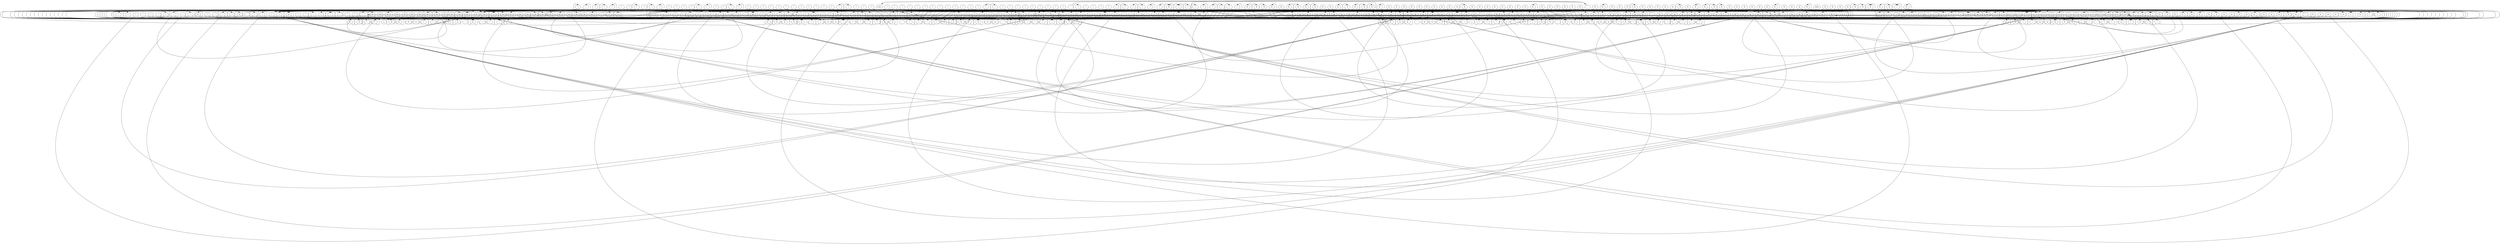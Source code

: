 digraph egraph {
  compound=true
  clusterrank=local
  subgraph cluster_0 {
    style=dotted
    0.0[label = "true"]
    0.1[label = "|"]
    0.2[label = "|"]
    0.3[label = "|"]
    0.4[label = "|"]
    0.5[label = "|"]
    0.6[label = "|"]
    0.7[label = "|"]
    0.8[label = "&"]
    0.9[label = "~"]
    0.10[label = "|"]
    0.11[label = "|"]
    0.12[label = "|"]
    0.13[label = "|"]
    0.14[label = "|"]
    0.15[label = "|"]
    0.16[label = "|"]
    0.17[label = "|"]
    0.18[label = "|"]
    0.19[label = "|"]
    0.20[label = "|"]
    0.21[label = "|"]
    0.22[label = "|"]
    0.23[label = "|"]
    0.24[label = "|"]
    0.25[label = "|"]
    0.26[label = "|"]
    0.27[label = "|"]
    0.28[label = "|"]
    0.29[label = "|"]
    0.30[label = "|"]
    0.31[label = "|"]
    0.32[label = "|"]
    0.33[label = "|"]
    0.34[label = "|"]
    0.35[label = "|"]
    0.36[label = "|"]
    0.37[label = "|"]
    0.38[label = "|"]
    0.39[label = "|"]
    0.40[label = "|"]
    0.41[label = "|"]
    0.42[label = "|"]
    0.43[label = "|"]
    0.44[label = "|"]
    0.45[label = "|"]
    0.46[label = "|"]
    0.47[label = "|"]
    0.48[label = "|"]
    0.49[label = "|"]
    0.50[label = "|"]
    0.51[label = "|"]
    0.52[label = "|"]
    0.53[label = "|"]
    0.54[label = "|"]
    0.55[label = "|"]
    0.56[label = "|"]
    0.57[label = "|"]
    0.58[label = "|"]
    0.59[label = "|"]
    0.60[label = "|"]
    0.61[label = "|"]
    0.62[label = "|"]
    0.63[label = "|"]
    0.64[label = "|"]
    0.65[label = "|"]
    0.66[label = "|"]
    0.67[label = "|"]
    0.68[label = "|"]
    0.69[label = "|"]
    0.70[label = "|"]
    0.71[label = "|"]
    0.72[label = "|"]
    0.73[label = "|"]
    0.74[label = "|"]
    0.75[label = "|"]
    0.76[label = "|"]
    0.77[label = "|"]
    0.78[label = "|"]
    0.79[label = "|"]
    0.80[label = "|"]
    0.81[label = "|"]
    0.82[label = "|"]
    0.83[label = "|"]
  }
  subgraph cluster_1 {
    style=dotted
    1.0[label = "~"]
    1.1[label = "|"]
    1.2[label = "&"]
    1.3[label = "&"]
    1.4[label = "&"]
    1.5[label = "&"]
    1.6[label = "&"]
    1.7[label = "&"]
    1.8[label = "&"]
    1.9[label = "&"]
    1.10[label = "&"]
    1.11[label = "false"]
    1.12[label = "&"]
    1.13[label = "&"]
    1.14[label = "&"]
    1.15[label = "&"]
    1.16[label = "&"]
    1.17[label = "&"]
    1.18[label = "&"]
    1.19[label = "&"]
    1.20[label = "&"]
    1.21[label = "&"]
    1.22[label = "&"]
    1.23[label = "&"]
    1.24[label = "&"]
    1.25[label = "&"]
    1.26[label = "&"]
    1.27[label = "&"]
    1.28[label = "&"]
    1.29[label = "&"]
    1.30[label = "&"]
    1.31[label = "&"]
    1.32[label = "&"]
    1.33[label = "&"]
    1.34[label = "&"]
    1.35[label = "&"]
    1.36[label = "&"]
    1.37[label = "&"]
    1.38[label = "&"]
    1.39[label = "&"]
    1.40[label = "&"]
    1.41[label = "&"]
    1.42[label = "&"]
    1.43[label = "&"]
    1.44[label = "&"]
    1.45[label = "&"]
    1.46[label = "&"]
    1.47[label = "&"]
    1.48[label = "&"]
    1.49[label = "&"]
    1.50[label = "&"]
    1.51[label = "&"]
    1.52[label = "&"]
    1.53[label = "&"]
    1.54[label = "&"]
    1.55[label = "&"]
    1.56[label = "&"]
    1.57[label = "&"]
    1.58[label = "&"]
    1.59[label = "&"]
    1.60[label = "&"]
    1.61[label = "&"]
    1.62[label = "&"]
    1.63[label = "&"]
    1.64[label = "&"]
    1.65[label = "&"]
    1.66[label = "&"]
    1.67[label = "&"]
    1.68[label = "&"]
    1.69[label = "&"]
    1.70[label = "&"]
    1.71[label = "&"]
    1.72[label = "&"]
    1.73[label = "&"]
    1.74[label = "&"]
    1.75[label = "&"]
    1.76[label = "&"]
    1.77[label = "&"]
    1.78[label = "&"]
    1.79[label = "&"]
    1.80[label = "&"]
    1.81[label = "&"]
    1.82[label = "&"]
    1.83[label = "&"]
  }
  subgraph cluster_2 {
    style=dotted
    2.0[label = "y"]
    2.1[label = "|"]
    2.2[label = "|"]
    2.3[label = "|"]
    2.4[label = "&"]
    2.5[label = "&"]
    2.6[label = "&"]
    2.7[label = "&"]
    2.8[label = "&"]
    2.9[label = "|"]
    2.10[label = "|"]
    2.11[label = "&"]
    2.12[label = "&"]
    2.13[label = "&"]
    2.14[label = "&"]
    2.15[label = "~"]
    2.16[label = "|"]
    2.17[label = "|"]
    2.18[label = "|"]
    2.19[label = "|"]
  }
  subgraph cluster_3 {
    style=dotted
    3.0[label = "x"]
    3.1[label = "|"]
    3.2[label = "|"]
    3.3[label = "|"]
    3.4[label = "&"]
    3.5[label = "&"]
    3.6[label = "&"]
    3.7[label = "&"]
    3.8[label = "&"]
    3.9[label = "|"]
    3.10[label = "|"]
    3.11[label = "&"]
    3.12[label = "&"]
    3.13[label = "&"]
    3.14[label = "&"]
    3.15[label = "~"]
    3.16[label = "|"]
    3.17[label = "|"]
    3.18[label = "|"]
    3.19[label = "|"]
  }
  subgraph cluster_18 {
    style=dotted
    18.0[label = "|"]
    18.1[label = "|"]
    18.2[label = "|"]
    18.3[label = "|"]
    18.4[label = "|"]
    18.5[label = "|"]
    18.6[label = "|"]
    18.7[label = "|"]
    18.8[label = "|"]
    18.9[label = "&"]
    18.10[label = "&"]
    18.11[label = "&"]
    18.12[label = "|"]
    18.13[label = "|"]
    18.14[label = "~"]
    18.15[label = "|"]
    18.16[label = "|"]
    18.17[label = "|"]
    18.18[label = "|"]
    18.19[label = "|"]
    18.20[label = "|"]
    18.21[label = "|"]
    18.22[label = "|"]
    18.23[label = "|"]
    18.24[label = "|"]
    18.25[label = "|"]
    18.26[label = "|"]
    18.27[label = "|"]
    18.28[label = "|"]
    18.29[label = "|"]
    18.30[label = "|"]
  }
  subgraph cluster_37 {
    style=dotted
    37.0[label = "&"]
    37.1[label = "&"]
    37.2[label = "&"]
    37.3[label = "&"]
    37.4[label = "&"]
    37.5[label = "&"]
    37.6[label = "&"]
    37.7[label = "~"]
    37.8[label = "|"]
    37.9[label = "|"]
    37.10[label = "|"]
    37.11[label = "&"]
    37.12[label = "&"]
    37.13[label = "&"]
    37.14[label = "&"]
    37.15[label = "&"]
    37.16[label = "&"]
    37.17[label = "&"]
    37.18[label = "&"]
    37.19[label = "&"]
    37.20[label = "&"]
    37.21[label = "&"]
    37.22[label = "&"]
    37.23[label = "&"]
    37.24[label = "&"]
    37.25[label = "&"]
    37.26[label = "&"]
    37.27[label = "&"]
    37.28[label = "&"]
    37.29[label = "&"]
    37.30[label = "&"]
  }
  subgraph cluster_58 {
    style=dotted
    58.0[label = "~"]
    58.1[label = "|"]
    58.2[label = "|"]
    58.3[label = "|"]
    58.4[label = "|"]
    58.5[label = "|"]
    58.6[label = "|"]
    58.7[label = "|"]
    58.8[label = "|"]
    58.9[label = "|"]
    58.10[label = "|"]
    58.11[label = "|"]
    58.12[label = "&"]
    58.13[label = "&"]
    58.14[label = "&"]
    58.15[label = "|"]
    58.16[label = "|"]
    58.17[label = "|"]
    58.18[label = "|"]
    58.19[label = "|"]
    58.20[label = "|"]
    58.21[label = "|"]
    58.22[label = "|"]
    58.23[label = "|"]
    58.24[label = "|"]
    58.25[label = "|"]
    58.26[label = "|"]
    58.27[label = "|"]
    58.28[label = "|"]
    58.29[label = "|"]
    58.30[label = "|"]
  }
  subgraph cluster_61 {
    style=dotted
    61.0[label = "~"]
    61.1[label = "|"]
    61.2[label = "|"]
    61.3[label = "|"]
    61.4[label = "|"]
    61.5[label = "|"]
    61.6[label = "&"]
    61.7[label = "&"]
    61.8[label = "&"]
    61.9[label = "&"]
    61.10[label = "&"]
    61.11[label = "&"]
    61.12[label = "&"]
    61.13[label = "&"]
    61.14[label = "&"]
    61.15[label = "|"]
    61.16[label = "|"]
    61.17[label = "|"]
    61.18[label = "|"]
  }
  subgraph cluster_62 {
    style=dotted
    62.0[label = "~"]
    62.1[label = "|"]
    62.2[label = "|"]
    62.3[label = "|"]
    62.4[label = "|"]
    62.5[label = "|"]
    62.6[label = "&"]
    62.7[label = "&"]
    62.8[label = "&"]
    62.9[label = "&"]
    62.10[label = "&"]
    62.11[label = "&"]
    62.12[label = "&"]
    62.13[label = "&"]
    62.14[label = "&"]
    62.15[label = "|"]
    62.16[label = "|"]
    62.17[label = "|"]
    62.18[label = "|"]
  }
  subgraph cluster_63 {
    style=dotted
    63.0[label = "~"]
    63.1[label = "|"]
    63.2[label = "|"]
    63.3[label = "|"]
    63.4[label = "&"]
    63.5[label = "&"]
    63.6[label = "&"]
    63.7[label = "&"]
    63.8[label = "&"]
    63.9[label = "&"]
    63.10[label = "&"]
    63.11[label = "&"]
    63.12[label = "&"]
    63.13[label = "&"]
    63.14[label = "&"]
    63.15[label = "&"]
    63.16[label = "&"]
    63.17[label = "&"]
    63.18[label = "&"]
    63.19[label = "&"]
    63.20[label = "&"]
    63.21[label = "&"]
    63.22[label = "&"]
    63.23[label = "&"]
    63.24[label = "&"]
    63.25[label = "&"]
    63.26[label = "&"]
    63.27[label = "&"]
    63.28[label = "&"]
    63.29[label = "&"]
    63.30[label = "&"]
  }
  subgraph cluster_110 {
    style=dotted
    110.0[label = "|"]
    110.1[label = "|"]
    110.2[label = "|"]
    110.3[label = "|"]
    110.4[label = "|"]
    110.5[label = "|"]
    110.6[label = "|"]
    110.7[label = "|"]
    110.8[label = "|"]
    110.9[label = "|"]
    110.10[label = "|"]
    110.11[label = "|"]
    110.12[label = "|"]
    110.13[label = "|"]
    110.14[label = "|"]
    110.15[label = "|"]
    110.16[label = "|"]
    110.17[label = "&"]
    110.18[label = "&"]
    110.19[label = "&"]
    110.20[label = "~"]
    110.21[label = "|"]
    110.22[label = "|"]
    110.23[label = "|"]
    110.24[label = "|"]
    110.25[label = "|"]
    110.26[label = "|"]
    110.27[label = "|"]
    110.28[label = "|"]
    110.29[label = "|"]
    110.30[label = "|"]
  }
  subgraph cluster_136 {
    style=dotted
    136.0[label = "|"]
    136.1[label = "|"]
    136.2[label = "|"]
    136.3[label = "|"]
    136.4[label = "|"]
    136.5[label = "|"]
    136.6[label = "|"]
    136.7[label = "|"]
    136.8[label = "|"]
    136.9[label = "|"]
    136.10[label = "|"]
    136.11[label = "|"]
    136.12[label = "|"]
    136.13[label = "|"]
    136.14[label = "|"]
    136.15[label = "|"]
    136.16[label = "|"]
    136.17[label = "&"]
    136.18[label = "&"]
    136.19[label = "&"]
    136.20[label = "~"]
    136.21[label = "|"]
    136.22[label = "|"]
    136.23[label = "|"]
    136.24[label = "|"]
    136.25[label = "|"]
    136.26[label = "|"]
    136.27[label = "|"]
    136.28[label = "|"]
    136.29[label = "|"]
    136.30[label = "|"]
  }
  subgraph cluster_159 {
    style=dotted
    159.0[label = "|"]
    159.1[label = "|"]
    159.2[label = "|"]
    159.3[label = "|"]
    159.4[label = "|"]
    159.5[label = "|"]
    159.6[label = "|"]
    159.7[label = "|"]
    159.8[label = "&"]
    159.9[label = "&"]
    159.10[label = "&"]
    159.11[label = "&"]
    159.12[label = "&"]
    159.13[label = "&"]
    159.14[label = "&"]
    159.15[label = "&"]
    159.16[label = "&"]
    159.17[label = "~"]
    159.18[label = "|"]
  }
  subgraph cluster_172 {
    style=dotted
    172.0[label = "&"]
    172.1[label = "&"]
    172.2[label = "&"]
    172.3[label = "&"]
    172.4[label = "&"]
    172.5[label = "&"]
    172.6[label = "&"]
    172.7[label = "&"]
    172.8[label = "&"]
    172.9[label = "&"]
    172.10[label = "&"]
    172.11[label = "&"]
    172.12[label = "&"]
    172.13[label = "&"]
    172.14[label = "~"]
    172.15[label = "|"]
    172.16[label = "|"]
    172.17[label = "|"]
    172.18[label = "&"]
    172.19[label = "&"]
    172.20[label = "&"]
    172.21[label = "&"]
    172.22[label = "&"]
    172.23[label = "&"]
    172.24[label = "&"]
    172.25[label = "&"]
    172.26[label = "&"]
    172.27[label = "&"]
    172.28[label = "&"]
    172.29[label = "&"]
    172.30[label = "&"]
  }
  subgraph cluster_270 {
    style=dotted
    270.0[label = "&"]
    270.1[label = "&"]
    270.2[label = "&"]
    270.3[label = "&"]
    270.4[label = "&"]
    270.5[label = "&"]
    270.6[label = "&"]
    270.7[label = "&"]
    270.8[label = "&"]
    270.9[label = "&"]
    270.10[label = "&"]
    270.11[label = "&"]
    270.12[label = "~"]
    270.13[label = "|"]
    270.14[label = "|"]
    270.15[label = "|"]
    270.16[label = "&"]
    270.17[label = "&"]
    270.18[label = "&"]
    270.19[label = "&"]
    270.20[label = "&"]
    270.21[label = "&"]
    270.22[label = "&"]
    270.23[label = "&"]
    270.24[label = "&"]
    270.25[label = "&"]
    270.26[label = "&"]
    270.27[label = "&"]
    270.28[label = "&"]
    270.29[label = "&"]
    270.30[label = "&"]
  }
  subgraph cluster_286 {
    style=dotted
    286.0[label = "&"]
    286.1[label = "&"]
    286.2[label = "&"]
    286.3[label = "&"]
    286.4[label = "~"]
    286.5[label = "|"]
    286.6[label = "|"]
    286.7[label = "|"]
    286.8[label = "|"]
    286.9[label = "|"]
    286.10[label = "|"]
    286.11[label = "|"]
    286.12[label = "|"]
    286.13[label = "|"]
    286.14[label = "&"]
    286.15[label = "&"]
    286.16[label = "&"]
    286.17[label = "&"]
    286.18[label = "&"]
  }
  0.1:sw -> 2.0 [lhead = cluster_2, ]
  0.1:se -> 0.1:n [lhead = cluster_0, ]
  0.2:sw -> 3.0 [lhead = cluster_3, ]
  0.2:se -> 0.2:n [lhead = cluster_0, ]
  0.3:sw -> 1.0 [lhead = cluster_1, ]
  0.3:se -> 0.3:n [lhead = cluster_0, ]
  0.4:sw -> 0.4:n [lhead = cluster_0, ]
  0.4:se -> 2.0 [lhead = cluster_2, ]
  0.5:sw -> 0.5:n [lhead = cluster_0, ]
  0.5:se -> 3.0 [lhead = cluster_3, ]
  0.6:sw -> 0.6:n [lhead = cluster_0, ]
  0.6:se -> 1.0 [lhead = cluster_1, ]
  0.7:sw -> 0.7:n [lhead = cluster_0, ]
  0.7:se -> 0.7:n [lhead = cluster_0, ]
  0.8:sw -> 0.8:n [lhead = cluster_0, ]
  0.8:se -> 0.8:n [lhead = cluster_0, ]
  0.9 -> 1.0 [lhead = cluster_1, ]
  0.10:sw -> 2.0 [lhead = cluster_2, ]
  0.10:se -> 58.0 [lhead = cluster_58, ]
  0.11:sw -> 3.0 [lhead = cluster_3, ]
  0.11:se -> 58.0 [lhead = cluster_58, ]
  0.12:sw -> 37.0 [lhead = cluster_37, ]
  0.12:se -> 58.0 [lhead = cluster_58, ]
  0.13:sw -> 37.0 [lhead = cluster_37, ]
  0.13:se -> 0.13:n [lhead = cluster_0, ]
  0.14:sw -> 58.0 [lhead = cluster_58, ]
  0.14:se -> 2.0 [lhead = cluster_2, ]
  0.15:sw -> 58.0 [lhead = cluster_58, ]
  0.15:se -> 3.0 [lhead = cluster_3, ]
  0.16:sw -> 58.0 [lhead = cluster_58, ]
  0.16:se -> 37.0 [lhead = cluster_37, ]
  0.17:sw -> 0.17:n [lhead = cluster_0, ]
  0.17:se -> 37.0 [lhead = cluster_37, ]
  0.18:sw -> 58.0 [lhead = cluster_58, ]
  0.18:se -> 0.18:n [lhead = cluster_0, ]
  0.19:sw -> 0.19:n [lhead = cluster_0, ]
  0.19:se -> 58.0 [lhead = cluster_58, ]
  0.20:sw -> 2.0 [lhead = cluster_2, ]
  0.20:se -> 61.0 [lhead = cluster_61, ]
  0.21:sw -> 61.0 [lhead = cluster_61, ]
  0.21:se -> 2.0 [lhead = cluster_2, ]
  0.22:sw -> 0.22:n [lhead = cluster_0, ]
  0.22:se -> 61.0 [lhead = cluster_61, ]
  0.23:sw -> 61.0 [lhead = cluster_61, ]
  0.23:se -> 0.23:n [lhead = cluster_0, ]
  0.24:sw -> 18.0 [lhead = cluster_18, ]
  0.24:se -> 58.0 [lhead = cluster_58, ]
  0.25:sw -> 18.0 [lhead = cluster_18, ]
  0.25:se -> 0.25:n [lhead = cluster_0, ]
  0.26:sw -> 18.0 [lhead = cluster_18, ]
  0.26:se -> 62.0 [lhead = cluster_62, ]
  0.27:sw -> 3.0 [lhead = cluster_3, ]
  0.27:se -> 62.0 [lhead = cluster_62, ]
  0.28:sw -> 58.0 [lhead = cluster_58, ]
  0.28:se -> 18.0 [lhead = cluster_18, ]
  0.29:sw -> 0.29:n [lhead = cluster_0, ]
  0.29:se -> 18.0 [lhead = cluster_18, ]
  0.30:sw -> 62.0 [lhead = cluster_62, ]
  0.30:se -> 18.0 [lhead = cluster_18, ]
  0.31:sw -> 62.0 [lhead = cluster_62, ]
  0.31:se -> 3.0 [lhead = cluster_3, ]
  0.32:sw -> 0.32:n [lhead = cluster_0, ]
  0.32:se -> 62.0 [lhead = cluster_62, ]
  0.33:sw -> 62.0 [lhead = cluster_62, ]
  0.33:se -> 0.33:n [lhead = cluster_0, ]
  0.34:sw -> 18.0 [lhead = cluster_18, ]
  0.34:se -> 61.0 [lhead = cluster_61, ]
  0.35:sw -> 18.0 [lhead = cluster_18, ]
  0.35:se -> 63.0 [lhead = cluster_63, ]
  0.36:sw -> 61.0 [lhead = cluster_61, ]
  0.36:se -> 18.0 [lhead = cluster_18, ]
  0.37:sw -> 63.0 [lhead = cluster_63, ]
  0.37:se -> 18.0 [lhead = cluster_18, ]
  0.38:sw -> 0.38:n [lhead = cluster_0, ]
  0.38:se -> 63.0 [lhead = cluster_63, ]
  0.39:sw -> 63.0 [lhead = cluster_63, ]
  0.39:se -> 0.39:n [lhead = cluster_0, ]
  0.40:sw -> 172.0 [lhead = cluster_172, ]
  0.40:se -> 0.40:n [lhead = cluster_0, ]
  0.41:sw -> 270.0 [lhead = cluster_270, ]
  0.41:se -> 0.41:n [lhead = cluster_0, ]
  0.42:sw -> 0.42:n [lhead = cluster_0, ]
  0.42:se -> 172.0 [lhead = cluster_172, ]
  0.43:sw -> 0.43:n [lhead = cluster_0, ]
  0.43:se -> 270.0 [lhead = cluster_270, ]
  0.44:sw -> 172.0 [lhead = cluster_172, ]
  0.44:se -> 110.0 [lhead = cluster_110, ]
  0.45:sw -> 2.0 [lhead = cluster_2, ]
  0.45:se -> 110.0 [lhead = cluster_110, ]
  0.46:sw -> 110.0 [lhead = cluster_110, ]
  0.46:se -> 172.0 [lhead = cluster_172, ]
  0.47:sw -> 110.0 [lhead = cluster_110, ]
  0.47:se -> 2.0 [lhead = cluster_2, ]
  0.48:sw -> 58.0 [lhead = cluster_58, ]
  0.48:se -> 110.0 [lhead = cluster_110, ]
  0.49:sw -> 0.49:n [lhead = cluster_0, ]
  0.49:se -> 110.0 [lhead = cluster_110, ]
  0.50:sw -> 110.0 [lhead = cluster_110, ]
  0.50:se -> 58.0 [lhead = cluster_58, ]
  0.51:sw -> 110.0 [lhead = cluster_110, ]
  0.51:se -> 0.51:n [lhead = cluster_0, ]
  0.52:sw -> 286.0 [lhead = cluster_286, ]
  0.52:se -> 0.52:n [lhead = cluster_0, ]
  0.53:sw -> 286.0 [lhead = cluster_286, ]
  0.53:se -> 136.0 [lhead = cluster_136, ]
  0.54:sw -> 18.0 [lhead = cluster_18, ]
  0.54:se -> 136.0 [lhead = cluster_136, ]
  0.55:sw -> 270.0 [lhead = cluster_270, ]
  0.55:se -> 136.0 [lhead = cluster_136, ]
  0.56:sw -> 3.0 [lhead = cluster_3, ]
  0.56:se -> 136.0 [lhead = cluster_136, ]
  0.57:sw -> 0.57:n [lhead = cluster_0, ]
  0.57:se -> 286.0 [lhead = cluster_286, ]
  0.58:sw -> 136.0 [lhead = cluster_136, ]
  0.58:se -> 286.0 [lhead = cluster_286, ]
  0.59:sw -> 136.0 [lhead = cluster_136, ]
  0.59:se -> 18.0 [lhead = cluster_18, ]
  0.60:sw -> 136.0 [lhead = cluster_136, ]
  0.60:se -> 270.0 [lhead = cluster_270, ]
  0.61:sw -> 136.0 [lhead = cluster_136, ]
  0.61:se -> 3.0 [lhead = cluster_3, ]
  0.62:sw -> 58.0 [lhead = cluster_58, ]
  0.62:se -> 136.0 [lhead = cluster_136, ]
  0.63:sw -> 0.63:n [lhead = cluster_0, ]
  0.63:se -> 136.0 [lhead = cluster_136, ]
  0.64:sw -> 136.0 [lhead = cluster_136, ]
  0.64:se -> 58.0 [lhead = cluster_58, ]
  0.65:sw -> 136.0 [lhead = cluster_136, ]
  0.65:se -> 0.65:n [lhead = cluster_0, ]
  0.66:sw -> 286.0 [lhead = cluster_286, ]
  0.66:se -> 110.0 [lhead = cluster_110, ]
  0.67:sw -> 18.0 [lhead = cluster_18, ]
  0.67:se -> 110.0 [lhead = cluster_110, ]
  0.68:sw -> 286.0 [lhead = cluster_286, ]
  0.68:se -> 159.0 [lhead = cluster_159, ]
  0.69:sw -> 18.0 [lhead = cluster_18, ]
  0.69:se -> 159.0 [lhead = cluster_159, ]
  0.70:sw -> 110.0 [lhead = cluster_110, ]
  0.70:se -> 286.0 [lhead = cluster_286, ]
  0.71:sw -> 110.0 [lhead = cluster_110, ]
  0.71:se -> 18.0 [lhead = cluster_18, ]
  0.72:sw -> 159.0 [lhead = cluster_159, ]
  0.72:se -> 286.0 [lhead = cluster_286, ]
  0.73:sw -> 159.0 [lhead = cluster_159, ]
  0.73:se -> 18.0 [lhead = cluster_18, ]
  0.74:sw -> 58.0 [lhead = cluster_58, ]
  0.74:se -> 159.0 [lhead = cluster_159, ]
  0.75:sw -> 0.75:n [lhead = cluster_0, ]
  0.75:se -> 159.0 [lhead = cluster_159, ]
  0.76:sw -> 62.0 [lhead = cluster_62, ]
  0.76:se -> 110.0 [lhead = cluster_110, ]
  0.77:sw -> 136.0 [lhead = cluster_136, ]
  0.77:se -> 61.0 [lhead = cluster_61, ]
  0.78:sw -> 136.0 [lhead = cluster_136, ]
  0.78:se -> 110.0 [lhead = cluster_110, ]
  0.79:sw -> 61.0 [lhead = cluster_61, ]
  0.79:se -> 136.0 [lhead = cluster_136, ]
  0.80:sw -> 110.0 [lhead = cluster_110, ]
  0.80:se -> 62.0 [lhead = cluster_62, ]
  0.81:sw -> 110.0 [lhead = cluster_110, ]
  0.81:se -> 136.0 [lhead = cluster_136, ]
  0.82:sw -> 159.0 [lhead = cluster_159, ]
  0.82:se -> 58.0 [lhead = cluster_58, ]
  0.83:sw -> 159.0 [lhead = cluster_159, ]
  0.83:se -> 0.83:n [lhead = cluster_0, ]
  1.0 -> 0.0 [lhead = cluster_0, ]
  1.1:sw -> 1.1:n [lhead = cluster_1, ]
  1.1:se -> 1.1:n [lhead = cluster_1, ]
  1.2:sw -> 3.0 [lhead = cluster_3, ]
  1.2:se -> 1.2:n [lhead = cluster_1, ]
  1.3:sw -> 1.3:n [lhead = cluster_1, ]
  1.3:se -> 3.0 [lhead = cluster_3, ]
  1.4:sw -> 1.4:n [lhead = cluster_1, ]
  1.4:se -> 1.4:n [lhead = cluster_1, ]
  1.5:sw -> 18.0 [lhead = cluster_18, ]
  1.5:se -> 1.5:n [lhead = cluster_1, ]
  1.6:sw -> 2.0 [lhead = cluster_2, ]
  1.6:se -> 1.6:n [lhead = cluster_1, ]
  1.7:sw -> 1.7:n [lhead = cluster_1, ]
  1.7:se -> 18.0 [lhead = cluster_18, ]
  1.8:sw -> 1.8:n [lhead = cluster_1, ]
  1.8:se -> 2.0 [lhead = cluster_2, ]
  1.9:sw -> 1.9:n [lhead = cluster_1, ]
  1.9:se -> 0.0 [lhead = cluster_0, ]
  1.10:sw -> 0.0 [lhead = cluster_0, ]
  1.10:se -> 1.10:n [lhead = cluster_1, ]
  1.12:sw -> 1.12:n [lhead = cluster_1, ]
  1.12:se -> 37.0 [lhead = cluster_37, ]
  1.13:sw -> 37.0 [lhead = cluster_37, ]
  1.13:se -> 1.13:n [lhead = cluster_1, ]
  1.14:sw -> 172.0 [lhead = cluster_172, ]
  1.14:se -> 3.0 [lhead = cluster_3, ]
  1.15:sw -> 172.0 [lhead = cluster_172, ]
  1.15:se -> 1.15:n [lhead = cluster_1, ]
  1.16:sw -> 172.0 [lhead = cluster_172, ]
  1.16:se -> 37.0 [lhead = cluster_37, ]
  1.17:sw -> 3.0 [lhead = cluster_3, ]
  1.17:se -> 172.0 [lhead = cluster_172, ]
  1.18:sw -> 1.18:n [lhead = cluster_1, ]
  1.18:se -> 172.0 [lhead = cluster_172, ]
  1.19:sw -> 37.0 [lhead = cluster_37, ]
  1.19:se -> 172.0 [lhead = cluster_172, ]
  1.20:sw -> 1.20:n [lhead = cluster_1, ]
  1.20:se -> 58.0 [lhead = cluster_58, ]
  1.21:sw -> 37.0 [lhead = cluster_37, ]
  1.21:se -> 58.0 [lhead = cluster_58, ]
  1.22:sw -> 58.0 [lhead = cluster_58, ]
  1.22:se -> 1.22:n [lhead = cluster_1, ]
  1.23:sw -> 58.0 [lhead = cluster_58, ]
  1.23:se -> 37.0 [lhead = cluster_37, ]
  1.24:sw -> 172.0 [lhead = cluster_172, ]
  1.24:se -> 61.0 [lhead = cluster_61, ]
  1.25:sw -> 172.0 [lhead = cluster_172, ]
  1.25:se -> 110.0 [lhead = cluster_110, ]
  1.26:sw -> 2.0 [lhead = cluster_2, ]
  1.26:se -> 61.0 [lhead = cluster_61, ]
  1.27:sw -> 1.27:n [lhead = cluster_1, ]
  1.27:se -> 61.0 [lhead = cluster_61, ]
  1.28:sw -> 1.28:n [lhead = cluster_1, ]
  1.28:se -> 110.0 [lhead = cluster_110, ]
  1.29:sw -> 37.0 [lhead = cluster_37, ]
  1.29:se -> 61.0 [lhead = cluster_61, ]
  1.30:sw -> 61.0 [lhead = cluster_61, ]
  1.30:se -> 172.0 [lhead = cluster_172, ]
  1.31:sw -> 61.0 [lhead = cluster_61, ]
  1.31:se -> 2.0 [lhead = cluster_2, ]
  1.32:sw -> 110.0 [lhead = cluster_110, ]
  1.32:se -> 172.0 [lhead = cluster_172, ]
  1.33:sw -> 61.0 [lhead = cluster_61, ]
  1.33:se -> 1.33:n [lhead = cluster_1, ]
  1.34:sw -> 61.0 [lhead = cluster_61, ]
  1.34:se -> 37.0 [lhead = cluster_37, ]
  1.35:sw -> 110.0 [lhead = cluster_110, ]
  1.35:se -> 1.35:n [lhead = cluster_1, ]
  1.36:sw -> 3.0 [lhead = cluster_3, ]
  1.36:se -> 62.0 [lhead = cluster_62, ]
  1.37:sw -> 1.37:n [lhead = cluster_1, ]
  1.37:se -> 62.0 [lhead = cluster_62, ]
  1.38:sw -> 1.38:n [lhead = cluster_1, ]
  1.38:se -> 136.0 [lhead = cluster_136, ]
  1.39:sw -> 37.0 [lhead = cluster_37, ]
  1.39:se -> 62.0 [lhead = cluster_62, ]
  1.40:sw -> 62.0 [lhead = cluster_62, ]
  1.40:se -> 3.0 [lhead = cluster_3, ]
  1.41:sw -> 62.0 [lhead = cluster_62, ]
  1.41:se -> 1.41:n [lhead = cluster_1, ]
  1.42:sw -> 62.0 [lhead = cluster_62, ]
  1.42:se -> 37.0 [lhead = cluster_37, ]
  1.43:sw -> 136.0 [lhead = cluster_136, ]
  1.43:se -> 1.43:n [lhead = cluster_1, ]
  1.44:sw -> 18.0 [lhead = cluster_18, ]
  1.44:se -> 63.0 [lhead = cluster_63, ]
  1.45:sw -> 172.0 [lhead = cluster_172, ]
  1.45:se -> 63.0 [lhead = cluster_63, ]
  1.46:sw -> 172.0 [lhead = cluster_172, ]
  1.46:se -> 159.0 [lhead = cluster_159, ]
  1.47:sw -> 2.0 [lhead = cluster_2, ]
  1.47:se -> 63.0 [lhead = cluster_63, ]
  1.48:sw -> 3.0 [lhead = cluster_3, ]
  1.48:se -> 63.0 [lhead = cluster_63, ]
  1.49:sw -> 1.49:n [lhead = cluster_1, ]
  1.49:se -> 63.0 [lhead = cluster_63, ]
  1.50:sw -> 1.50:n [lhead = cluster_1, ]
  1.50:se -> 159.0 [lhead = cluster_159, ]
  1.51:sw -> 37.0 [lhead = cluster_37, ]
  1.51:se -> 63.0 [lhead = cluster_63, ]
  1.52:sw -> 63.0 [lhead = cluster_63, ]
  1.52:se -> 18.0 [lhead = cluster_18, ]
  1.53:sw -> 63.0 [lhead = cluster_63, ]
  1.53:se -> 172.0 [lhead = cluster_172, ]
  1.54:sw -> 63.0 [lhead = cluster_63, ]
  1.54:se -> 2.0 [lhead = cluster_2, ]
  1.55:sw -> 159.0 [lhead = cluster_159, ]
  1.55:se -> 172.0 [lhead = cluster_172, ]
  1.56:sw -> 63.0 [lhead = cluster_63, ]
  1.56:se -> 3.0 [lhead = cluster_3, ]
  1.57:sw -> 63.0 [lhead = cluster_63, ]
  1.57:se -> 1.57:n [lhead = cluster_1, ]
  1.58:sw -> 63.0 [lhead = cluster_63, ]
  1.58:se -> 37.0 [lhead = cluster_37, ]
  1.59:sw -> 159.0 [lhead = cluster_159, ]
  1.59:se -> 1.59:n [lhead = cluster_1, ]
  1.60:sw -> 270.0 [lhead = cluster_270, ]
  1.60:se -> 1.60:n [lhead = cluster_1, ]
  1.61:sw -> 270.0 [lhead = cluster_270, ]
  1.61:se -> 37.0 [lhead = cluster_37, ]
  1.62:sw -> 1.62:n [lhead = cluster_1, ]
  1.62:se -> 270.0 [lhead = cluster_270, ]
  1.63:sw -> 37.0 [lhead = cluster_37, ]
  1.63:se -> 270.0 [lhead = cluster_270, ]
  1.64:sw -> 286.0 [lhead = cluster_286, ]
  1.64:se -> 1.64:n [lhead = cluster_1, ]
  1.65:sw -> 286.0 [lhead = cluster_286, ]
  1.65:se -> 37.0 [lhead = cluster_37, ]
  1.66:sw -> 172.0 [lhead = cluster_172, ]
  1.66:se -> 270.0 [lhead = cluster_270, ]
  1.67:sw -> 2.0 [lhead = cluster_2, ]
  1.67:se -> 270.0 [lhead = cluster_270, ]
  1.68:sw -> 270.0 [lhead = cluster_270, ]
  1.68:se -> 172.0 [lhead = cluster_172, ]
  1.69:sw -> 270.0 [lhead = cluster_270, ]
  1.69:se -> 2.0 [lhead = cluster_2, ]
  1.70:sw -> 1.70:n [lhead = cluster_1, ]
  1.70:se -> 286.0 [lhead = cluster_286, ]
  1.71:sw -> 37.0 [lhead = cluster_37, ]
  1.71:se -> 286.0 [lhead = cluster_286, ]
  1.72:sw -> 270.0 [lhead = cluster_270, ]
  1.72:se -> 62.0 [lhead = cluster_62, ]
  1.73:sw -> 270.0 [lhead = cluster_270, ]
  1.73:se -> 136.0 [lhead = cluster_136, ]
  1.74:sw -> 62.0 [lhead = cluster_62, ]
  1.74:se -> 270.0 [lhead = cluster_270, ]
  1.75:sw -> 136.0 [lhead = cluster_136, ]
  1.75:se -> 270.0 [lhead = cluster_270, ]
  1.76:sw -> 286.0 [lhead = cluster_286, ]
  1.76:se -> 63.0 [lhead = cluster_63, ]
  1.77:sw -> 286.0 [lhead = cluster_286, ]
  1.77:se -> 159.0 [lhead = cluster_159, ]
  1.78:sw -> 270.0 [lhead = cluster_270, ]
  1.78:se -> 63.0 [lhead = cluster_63, ]
  1.79:sw -> 270.0 [lhead = cluster_270, ]
  1.79:se -> 159.0 [lhead = cluster_159, ]
  1.80:sw -> 63.0 [lhead = cluster_63, ]
  1.80:se -> 286.0 [lhead = cluster_286, ]
  1.81:sw -> 159.0 [lhead = cluster_159, ]
  1.81:se -> 286.0 [lhead = cluster_286, ]
  1.82:sw -> 63.0 [lhead = cluster_63, ]
  1.82:se -> 270.0 [lhead = cluster_270, ]
  1.83:sw -> 159.0 [lhead = cluster_159, ]
  1.83:se -> 270.0 [lhead = cluster_270, ]
  2.1:sw -> 2.1:n [lhead = cluster_2, ]
  2.1:se -> 2.1:n [lhead = cluster_2, ]
  2.2:sw -> 2.2:n [lhead = cluster_2, ]
  2.2:se -> 1.0 [lhead = cluster_1, ]
  2.3:sw -> 1.0 [lhead = cluster_1, ]
  2.3:se -> 2.3:n [lhead = cluster_2, ]
  2.4:sw -> 2.4:n [lhead = cluster_2, ]
  2.4:se -> 2.4:n [lhead = cluster_2, ]
  2.5:sw -> 2.5:n [lhead = cluster_2, ]
  2.5:se -> 0.0 [lhead = cluster_0, ]
  2.6:sw -> 0.0 [lhead = cluster_0, ]
  2.6:se -> 2.6:n [lhead = cluster_2, ]
  2.7:sw -> 18.0 [lhead = cluster_18, ]
  2.7:se -> 2.7:n [lhead = cluster_2, ]
  2.8:sw -> 2.8:n [lhead = cluster_2, ]
  2.8:se -> 18.0 [lhead = cluster_18, ]
  2.9:sw -> 2.9:n [lhead = cluster_2, ]
  2.9:se -> 37.0 [lhead = cluster_37, ]
  2.10:sw -> 37.0 [lhead = cluster_37, ]
  2.10:se -> 2.10:n [lhead = cluster_2, ]
  2.11:sw -> 18.0 [lhead = cluster_18, ]
  2.11:se -> 136.0 [lhead = cluster_136, ]
  2.12:sw -> 2.12:n [lhead = cluster_2, ]
  2.12:se -> 136.0 [lhead = cluster_136, ]
  2.13:sw -> 136.0 [lhead = cluster_136, ]
  2.13:se -> 18.0 [lhead = cluster_18, ]
  2.14:sw -> 136.0 [lhead = cluster_136, ]
  2.14:se -> 2.14:n [lhead = cluster_2, ]
  2.15 -> 61.0 [lhead = cluster_61, ]
  2.16:sw -> 172.0 [lhead = cluster_172, ]
  2.16:se -> 2.16:n [lhead = cluster_2, ]
  2.17:sw -> 2.17:n [lhead = cluster_2, ]
  2.17:se -> 172.0 [lhead = cluster_172, ]
  2.18:sw -> 172.0 [lhead = cluster_172, ]
  2.18:se -> 37.0 [lhead = cluster_37, ]
  2.19:sw -> 37.0 [lhead = cluster_37, ]
  2.19:se -> 172.0 [lhead = cluster_172, ]
  3.1:sw -> 3.1:n [lhead = cluster_3, ]
  3.1:se -> 3.1:n [lhead = cluster_3, ]
  3.2:sw -> 3.2:n [lhead = cluster_3, ]
  3.2:se -> 1.0 [lhead = cluster_1, ]
  3.3:sw -> 1.0 [lhead = cluster_1, ]
  3.3:se -> 3.3:n [lhead = cluster_3, ]
  3.4:sw -> 3.4:n [lhead = cluster_3, ]
  3.4:se -> 3.4:n [lhead = cluster_3, ]
  3.5:sw -> 18.0 [lhead = cluster_18, ]
  3.5:se -> 3.5:n [lhead = cluster_3, ]
  3.6:sw -> 3.6:n [lhead = cluster_3, ]
  3.6:se -> 18.0 [lhead = cluster_18, ]
  3.7:sw -> 3.7:n [lhead = cluster_3, ]
  3.7:se -> 0.0 [lhead = cluster_0, ]
  3.8:sw -> 0.0 [lhead = cluster_0, ]
  3.8:se -> 3.8:n [lhead = cluster_3, ]
  3.9:sw -> 3.9:n [lhead = cluster_3, ]
  3.9:se -> 37.0 [lhead = cluster_37, ]
  3.10:sw -> 37.0 [lhead = cluster_37, ]
  3.10:se -> 3.10:n [lhead = cluster_3, ]
  3.11:sw -> 18.0 [lhead = cluster_18, ]
  3.11:se -> 110.0 [lhead = cluster_110, ]
  3.12:sw -> 3.12:n [lhead = cluster_3, ]
  3.12:se -> 110.0 [lhead = cluster_110, ]
  3.13:sw -> 110.0 [lhead = cluster_110, ]
  3.13:se -> 18.0 [lhead = cluster_18, ]
  3.14:sw -> 110.0 [lhead = cluster_110, ]
  3.14:se -> 3.14:n [lhead = cluster_3, ]
  3.15 -> 62.0 [lhead = cluster_62, ]
  3.16:sw -> 270.0 [lhead = cluster_270, ]
  3.16:se -> 3.16:n [lhead = cluster_3, ]
  3.17:sw -> 3.17:n [lhead = cluster_3, ]
  3.17:se -> 270.0 [lhead = cluster_270, ]
  3.18:sw -> 270.0 [lhead = cluster_270, ]
  3.18:se -> 37.0 [lhead = cluster_37, ]
  3.19:sw -> 37.0 [lhead = cluster_37, ]
  3.19:se -> 270.0 [lhead = cluster_270, ]
  18.0:sw -> 2.0 [lhead = cluster_2, ]
  18.0:se -> 3.0 [lhead = cluster_3, ]
  18.1:sw -> 3.0 [lhead = cluster_3, ]
  18.1:se -> 18.1:n [lhead = cluster_18, ]
  18.2:sw -> 3.0 [lhead = cluster_3, ]
  18.2:se -> 2.0 [lhead = cluster_2, ]
  18.3:sw -> 1.0 [lhead = cluster_1, ]
  18.3:se -> 18.3:n [lhead = cluster_18, ]
  18.4:sw -> 18.4:n [lhead = cluster_18, ]
  18.4:se -> 18.4:n [lhead = cluster_18, ]
  18.5:sw -> 18.5:n [lhead = cluster_18, ]
  18.5:se -> 2.0 [lhead = cluster_2, ]
  18.6:sw -> 2.0 [lhead = cluster_2, ]
  18.6:se -> 18.6:n [lhead = cluster_18, ]
  18.7:sw -> 18.7:n [lhead = cluster_18, ]
  18.7:se -> 3.0 [lhead = cluster_3, ]
  18.8:sw -> 18.8:n [lhead = cluster_18, ]
  18.8:se -> 1.0 [lhead = cluster_1, ]
  18.9:sw -> 18.9:n [lhead = cluster_18, ]
  18.9:se -> 18.9:n [lhead = cluster_18, ]
  18.10:sw -> 18.10:n [lhead = cluster_18, ]
  18.10:se -> 0.0 [lhead = cluster_0, ]
  18.11:sw -> 0.0 [lhead = cluster_0, ]
  18.11:se -> 18.11:n [lhead = cluster_18, ]
  18.12:sw -> 37.0 [lhead = cluster_37, ]
  18.12:se -> 18.12:n [lhead = cluster_18, ]
  18.13:sw -> 18.13:n [lhead = cluster_18, ]
  18.13:se -> 37.0 [lhead = cluster_37, ]
  18.14 -> 63.0 [lhead = cluster_63, ]
  18.15:sw -> 172.0 [lhead = cluster_172, ]
  18.15:se -> 3.0 [lhead = cluster_3, ]
  18.16:sw -> 2.0 [lhead = cluster_2, ]
  18.16:se -> 270.0 [lhead = cluster_270, ]
  18.17:sw -> 270.0 [lhead = cluster_270, ]
  18.17:se -> 18.17:n [lhead = cluster_18, ]
  18.18:sw -> 3.0 [lhead = cluster_3, ]
  18.18:se -> 286.0 [lhead = cluster_286, ]
  18.19:sw -> 270.0 [lhead = cluster_270, ]
  18.19:se -> 2.0 [lhead = cluster_2, ]
  18.20:sw -> 3.0 [lhead = cluster_3, ]
  18.20:se -> 172.0 [lhead = cluster_172, ]
  18.21:sw -> 37.0 [lhead = cluster_37, ]
  18.21:se -> 286.0 [lhead = cluster_286, ]
  18.22:sw -> 286.0 [lhead = cluster_286, ]
  18.22:se -> 18.22:n [lhead = cluster_18, ]
  18.23:sw -> 18.23:n [lhead = cluster_18, ]
  18.23:se -> 286.0 [lhead = cluster_286, ]
  18.24:sw -> 286.0 [lhead = cluster_286, ]
  18.24:se -> 2.0 [lhead = cluster_2, ]
  18.25:sw -> 18.25:n [lhead = cluster_18, ]
  18.25:se -> 172.0 [lhead = cluster_172, ]
  18.26:sw -> 172.0 [lhead = cluster_172, ]
  18.26:se -> 18.26:n [lhead = cluster_18, ]
  18.27:sw -> 2.0 [lhead = cluster_2, ]
  18.27:se -> 286.0 [lhead = cluster_286, ]
  18.28:sw -> 286.0 [lhead = cluster_286, ]
  18.28:se -> 3.0 [lhead = cluster_3, ]
  18.29:sw -> 18.29:n [lhead = cluster_18, ]
  18.29:se -> 270.0 [lhead = cluster_270, ]
  18.30:sw -> 286.0 [lhead = cluster_286, ]
  18.30:se -> 37.0 [lhead = cluster_37, ]
  37.0:sw -> 2.0 [lhead = cluster_2, ]
  37.0:se -> 3.0 [lhead = cluster_3, ]
  37.1:sw -> 2.0 [lhead = cluster_2, ]
  37.1:se -> 37.1:n [lhead = cluster_37, ]
  37.2:sw -> 3.0 [lhead = cluster_3, ]
  37.2:se -> 2.0 [lhead = cluster_2, ]
  37.3:sw -> 37.3:n [lhead = cluster_37, ]
  37.3:se -> 18.0 [lhead = cluster_18, ]
  37.4:sw -> 37.4:n [lhead = cluster_37, ]
  37.4:se -> 2.0 [lhead = cluster_2, ]
  37.5:sw -> 37.5:n [lhead = cluster_37, ]
  37.5:se -> 0.0 [lhead = cluster_0, ]
  37.6:sw -> 0.0 [lhead = cluster_0, ]
  37.6:se -> 37.6:n [lhead = cluster_37, ]
  37.7 -> 58.0 [lhead = cluster_58, ]
  37.8:sw -> 1.0 [lhead = cluster_1, ]
  37.8:se -> 37.8:n [lhead = cluster_37, ]
  37.9:sw -> 37.9:n [lhead = cluster_37, ]
  37.9:se -> 1.0 [lhead = cluster_1, ]
  37.10:sw -> 37.10:n [lhead = cluster_37, ]
  37.10:se -> 37.10:n [lhead = cluster_37, ]
  37.11:sw -> 3.0 [lhead = cluster_3, ]
  37.11:se -> 37.11:n [lhead = cluster_37, ]
  37.12:sw -> 37.12:n [lhead = cluster_37, ]
  37.12:se -> 3.0 [lhead = cluster_3, ]
  37.13:sw -> 37.13:n [lhead = cluster_37, ]
  37.13:se -> 37.13:n [lhead = cluster_37, ]
  37.14:sw -> 18.0 [lhead = cluster_18, ]
  37.14:se -> 37.14:n [lhead = cluster_37, ]
  37.15:sw -> 2.0 [lhead = cluster_2, ]
  37.15:se -> 110.0 [lhead = cluster_110, ]
  37.16:sw -> 37.16:n [lhead = cluster_37, ]
  37.16:se -> 110.0 [lhead = cluster_110, ]
  37.17:sw -> 110.0 [lhead = cluster_110, ]
  37.17:se -> 2.0 [lhead = cluster_2, ]
  37.18:sw -> 110.0 [lhead = cluster_110, ]
  37.18:se -> 37.18:n [lhead = cluster_37, ]
  37.19:sw -> 3.0 [lhead = cluster_3, ]
  37.19:se -> 136.0 [lhead = cluster_136, ]
  37.20:sw -> 37.20:n [lhead = cluster_37, ]
  37.20:se -> 136.0 [lhead = cluster_136, ]
  37.21:sw -> 136.0 [lhead = cluster_136, ]
  37.21:se -> 3.0 [lhead = cluster_3, ]
  37.22:sw -> 136.0 [lhead = cluster_136, ]
  37.22:se -> 37.22:n [lhead = cluster_37, ]
  37.23:sw -> 18.0 [lhead = cluster_18, ]
  37.23:se -> 159.0 [lhead = cluster_159, ]
  37.24:sw -> 2.0 [lhead = cluster_2, ]
  37.24:se -> 159.0 [lhead = cluster_159, ]
  37.25:sw -> 3.0 [lhead = cluster_3, ]
  37.25:se -> 159.0 [lhead = cluster_159, ]
  37.26:sw -> 37.26:n [lhead = cluster_37, ]
  37.26:se -> 159.0 [lhead = cluster_159, ]
  37.27:sw -> 159.0 [lhead = cluster_159, ]
  37.27:se -> 18.0 [lhead = cluster_18, ]
  37.28:sw -> 159.0 [lhead = cluster_159, ]
  37.28:se -> 2.0 [lhead = cluster_2, ]
  37.29:sw -> 159.0 [lhead = cluster_159, ]
  37.29:se -> 3.0 [lhead = cluster_3, ]
  37.30:sw -> 159.0 [lhead = cluster_159, ]
  37.30:se -> 37.30:n [lhead = cluster_37, ]
  58.0 -> 37.0 [lhead = cluster_37, ]
  58.1:sw -> 1.0 [lhead = cluster_1, ]
  58.1:se -> 58.1:n [lhead = cluster_58, ]
  58.2:sw -> 58.2:n [lhead = cluster_58, ]
  58.2:se -> 1.0 [lhead = cluster_1, ]
  58.3:sw -> 58.3:n [lhead = cluster_58, ]
  58.3:se -> 58.3:n [lhead = cluster_58, ]
  58.4:sw -> 58.4:n [lhead = cluster_58, ]
  58.4:se -> 61.0 [lhead = cluster_61, ]
  58.5:sw -> 61.0 [lhead = cluster_61, ]
  58.5:se -> 58.5:n [lhead = cluster_58, ]
  58.6:sw -> 58.6:n [lhead = cluster_58, ]
  58.6:se -> 62.0 [lhead = cluster_62, ]
  58.7:sw -> 62.0 [lhead = cluster_62, ]
  58.7:se -> 58.7:n [lhead = cluster_58, ]
  58.8:sw -> 58.8:n [lhead = cluster_58, ]
  58.8:se -> 63.0 [lhead = cluster_63, ]
  58.9:sw -> 62.0 [lhead = cluster_62, ]
  58.9:se -> 61.0 [lhead = cluster_61, ]
  58.10:sw -> 61.0 [lhead = cluster_61, ]
  58.10:se -> 62.0 [lhead = cluster_62, ]
  58.11:sw -> 63.0 [lhead = cluster_63, ]
  58.11:se -> 58.11:n [lhead = cluster_58, ]
  58.12:sw -> 58.12:n [lhead = cluster_58, ]
  58.12:se -> 58.12:n [lhead = cluster_58, ]
  58.13:sw -> 58.13:n [lhead = cluster_58, ]
  58.13:se -> 0.0 [lhead = cluster_0, ]
  58.14:sw -> 0.0 [lhead = cluster_0, ]
  58.14:se -> 58.14:n [lhead = cluster_58, ]
  58.15:sw -> 172.0 [lhead = cluster_172, ]
  58.15:se -> 58.15:n [lhead = cluster_58, ]
  58.16:sw -> 270.0 [lhead = cluster_270, ]
  58.16:se -> 58.16:n [lhead = cluster_58, ]
  58.17:sw -> 58.17:n [lhead = cluster_58, ]
  58.17:se -> 172.0 [lhead = cluster_172, ]
  58.18:sw -> 58.18:n [lhead = cluster_58, ]
  58.18:se -> 270.0 [lhead = cluster_270, ]
  58.19:sw -> 172.0 [lhead = cluster_172, ]
  58.19:se -> 61.0 [lhead = cluster_61, ]
  58.20:sw -> 61.0 [lhead = cluster_61, ]
  58.20:se -> 172.0 [lhead = cluster_172, ]
  58.21:sw -> 286.0 [lhead = cluster_286, ]
  58.21:se -> 58.21:n [lhead = cluster_58, ]
  58.22:sw -> 286.0 [lhead = cluster_286, ]
  58.22:se -> 62.0 [lhead = cluster_62, ]
  58.23:sw -> 270.0 [lhead = cluster_270, ]
  58.23:se -> 62.0 [lhead = cluster_62, ]
  58.24:sw -> 58.24:n [lhead = cluster_58, ]
  58.24:se -> 286.0 [lhead = cluster_286, ]
  58.25:sw -> 62.0 [lhead = cluster_62, ]
  58.25:se -> 286.0 [lhead = cluster_286, ]
  58.26:sw -> 62.0 [lhead = cluster_62, ]
  58.26:se -> 270.0 [lhead = cluster_270, ]
  58.27:sw -> 286.0 [lhead = cluster_286, ]
  58.27:se -> 61.0 [lhead = cluster_61, ]
  58.28:sw -> 286.0 [lhead = cluster_286, ]
  58.28:se -> 63.0 [lhead = cluster_63, ]
  58.29:sw -> 61.0 [lhead = cluster_61, ]
  58.29:se -> 286.0 [lhead = cluster_286, ]
  58.30:sw -> 63.0 [lhead = cluster_63, ]
  58.30:se -> 286.0 [lhead = cluster_286, ]
  61.0 -> 2.0 [lhead = cluster_2, ]
  61.1:sw -> 1.0 [lhead = cluster_1, ]
  61.1:se -> 61.1:n [lhead = cluster_61, ]
  61.2:sw -> 61.2:n [lhead = cluster_61, ]
  61.2:se -> 1.0 [lhead = cluster_1, ]
  61.3:sw -> 61.3:n [lhead = cluster_61, ]
  61.3:se -> 61.3:n [lhead = cluster_61, ]
  61.4:sw -> 61.4:n [lhead = cluster_61, ]
  61.4:se -> 63.0 [lhead = cluster_63, ]
  61.5:sw -> 63.0 [lhead = cluster_63, ]
  61.5:se -> 61.5:n [lhead = cluster_61, ]
  61.6:sw -> 58.0 [lhead = cluster_58, ]
  61.6:se -> 61.6:n [lhead = cluster_61, ]
  61.7:sw -> 58.0 [lhead = cluster_58, ]
  61.7:se -> 110.0 [lhead = cluster_110, ]
  61.8:sw -> 0.0 [lhead = cluster_0, ]
  61.8:se -> 61.8:n [lhead = cluster_61, ]
  61.9:sw -> 61.9:n [lhead = cluster_61, ]
  61.9:se -> 58.0 [lhead = cluster_58, ]
  61.10:sw -> 61.10:n [lhead = cluster_61, ]
  61.10:se -> 0.0 [lhead = cluster_0, ]
  61.11:sw -> 110.0 [lhead = cluster_110, ]
  61.11:se -> 58.0 [lhead = cluster_58, ]
  61.12:sw -> 61.12:n [lhead = cluster_61, ]
  61.12:se -> 61.12:n [lhead = cluster_61, ]
  61.13:sw -> 61.13:n [lhead = cluster_61, ]
  61.13:se -> 110.0 [lhead = cluster_110, ]
  61.14:sw -> 110.0 [lhead = cluster_110, ]
  61.14:se -> 61.14:n [lhead = cluster_61, ]
  61.15:sw -> 270.0 [lhead = cluster_270, ]
  61.15:se -> 61.15:n [lhead = cluster_61, ]
  61.16:sw -> 61.16:n [lhead = cluster_61, ]
  61.16:se -> 270.0 [lhead = cluster_270, ]
  61.17:sw -> 270.0 [lhead = cluster_270, ]
  61.17:se -> 63.0 [lhead = cluster_63, ]
  61.18:sw -> 63.0 [lhead = cluster_63, ]
  61.18:se -> 270.0 [lhead = cluster_270, ]
  62.0 -> 3.0 [lhead = cluster_3, ]
  62.1:sw -> 1.0 [lhead = cluster_1, ]
  62.1:se -> 62.1:n [lhead = cluster_62, ]
  62.2:sw -> 62.2:n [lhead = cluster_62, ]
  62.2:se -> 1.0 [lhead = cluster_1, ]
  62.3:sw -> 62.3:n [lhead = cluster_62, ]
  62.3:se -> 62.3:n [lhead = cluster_62, ]
  62.4:sw -> 62.4:n [lhead = cluster_62, ]
  62.4:se -> 63.0 [lhead = cluster_63, ]
  62.5:sw -> 63.0 [lhead = cluster_63, ]
  62.5:se -> 62.5:n [lhead = cluster_62, ]
  62.6:sw -> 58.0 [lhead = cluster_58, ]
  62.6:se -> 62.6:n [lhead = cluster_62, ]
  62.7:sw -> 58.0 [lhead = cluster_58, ]
  62.7:se -> 136.0 [lhead = cluster_136, ]
  62.8:sw -> 0.0 [lhead = cluster_0, ]
  62.8:se -> 62.8:n [lhead = cluster_62, ]
  62.9:sw -> 62.9:n [lhead = cluster_62, ]
  62.9:se -> 58.0 [lhead = cluster_58, ]
  62.10:sw -> 62.10:n [lhead = cluster_62, ]
  62.10:se -> 0.0 [lhead = cluster_0, ]
  62.11:sw -> 136.0 [lhead = cluster_136, ]
  62.11:se -> 58.0 [lhead = cluster_58, ]
  62.12:sw -> 62.12:n [lhead = cluster_62, ]
  62.12:se -> 62.12:n [lhead = cluster_62, ]
  62.13:sw -> 62.13:n [lhead = cluster_62, ]
  62.13:se -> 136.0 [lhead = cluster_136, ]
  62.14:sw -> 136.0 [lhead = cluster_136, ]
  62.14:se -> 62.14:n [lhead = cluster_62, ]
  62.15:sw -> 172.0 [lhead = cluster_172, ]
  62.15:se -> 62.15:n [lhead = cluster_62, ]
  62.16:sw -> 62.16:n [lhead = cluster_62, ]
  62.16:se -> 172.0 [lhead = cluster_172, ]
  62.17:sw -> 172.0 [lhead = cluster_172, ]
  62.17:se -> 63.0 [lhead = cluster_63, ]
  62.18:sw -> 63.0 [lhead = cluster_63, ]
  62.18:se -> 172.0 [lhead = cluster_172, ]
  63.0 -> 18.0 [lhead = cluster_18, ]
  63.1:sw -> 1.0 [lhead = cluster_1, ]
  63.1:se -> 63.1:n [lhead = cluster_63, ]
  63.2:sw -> 63.2:n [lhead = cluster_63, ]
  63.2:se -> 1.0 [lhead = cluster_1, ]
  63.3:sw -> 63.3:n [lhead = cluster_63, ]
  63.3:se -> 63.3:n [lhead = cluster_63, ]
  63.4:sw -> 58.0 [lhead = cluster_58, ]
  63.4:se -> 63.4:n [lhead = cluster_63, ]
  63.5:sw -> 58.0 [lhead = cluster_58, ]
  63.5:se -> 159.0 [lhead = cluster_159, ]
  63.6:sw -> 0.0 [lhead = cluster_0, ]
  63.6:se -> 63.6:n [lhead = cluster_63, ]
  63.7:sw -> 62.0 [lhead = cluster_62, ]
  63.7:se -> 61.0 [lhead = cluster_61, ]
  63.8:sw -> 62.0 [lhead = cluster_62, ]
  63.8:se -> 110.0 [lhead = cluster_110, ]
  63.9:sw -> 136.0 [lhead = cluster_136, ]
  63.9:se -> 61.0 [lhead = cluster_61, ]
  63.10:sw -> 62.0 [lhead = cluster_62, ]
  63.10:se -> 63.10:n [lhead = cluster_63, ]
  63.11:sw -> 62.0 [lhead = cluster_62, ]
  63.11:se -> 159.0 [lhead = cluster_159, ]
  63.12:sw -> 136.0 [lhead = cluster_136, ]
  63.12:se -> 63.12:n [lhead = cluster_63, ]
  63.13:sw -> 61.0 [lhead = cluster_61, ]
  63.13:se -> 62.0 [lhead = cluster_62, ]
  63.14:sw -> 61.0 [lhead = cluster_61, ]
  63.14:se -> 136.0 [lhead = cluster_136, ]
  63.15:sw -> 110.0 [lhead = cluster_110, ]
  63.15:se -> 62.0 [lhead = cluster_62, ]
  63.16:sw -> 63.16:n [lhead = cluster_63, ]
  63.16:se -> 58.0 [lhead = cluster_58, ]
  63.17:sw -> 63.17:n [lhead = cluster_63, ]
  63.17:se -> 0.0 [lhead = cluster_0, ]
  63.18:sw -> 159.0 [lhead = cluster_159, ]
  63.18:se -> 58.0 [lhead = cluster_58, ]
  63.19:sw -> 63.19:n [lhead = cluster_63, ]
  63.19:se -> 62.0 [lhead = cluster_62, ]
  63.20:sw -> 63.20:n [lhead = cluster_63, ]
  63.20:se -> 136.0 [lhead = cluster_136, ]
  63.21:sw -> 159.0 [lhead = cluster_159, ]
  63.21:se -> 62.0 [lhead = cluster_62, ]
  63.22:sw -> 61.0 [lhead = cluster_61, ]
  63.22:se -> 63.22:n [lhead = cluster_63, ]
  63.23:sw -> 61.0 [lhead = cluster_61, ]
  63.23:se -> 159.0 [lhead = cluster_159, ]
  63.24:sw -> 110.0 [lhead = cluster_110, ]
  63.24:se -> 63.24:n [lhead = cluster_63, ]
  63.25:sw -> 63.25:n [lhead = cluster_63, ]
  63.25:se -> 61.0 [lhead = cluster_61, ]
  63.26:sw -> 63.26:n [lhead = cluster_63, ]
  63.26:se -> 110.0 [lhead = cluster_110, ]
  63.27:sw -> 159.0 [lhead = cluster_159, ]
  63.27:se -> 61.0 [lhead = cluster_61, ]
  63.28:sw -> 63.28:n [lhead = cluster_63, ]
  63.28:se -> 63.28:n [lhead = cluster_63, ]
  63.29:sw -> 63.29:n [lhead = cluster_63, ]
  63.29:se -> 159.0 [lhead = cluster_159, ]
  63.30:sw -> 159.0 [lhead = cluster_159, ]
  63.30:se -> 63.30:n [lhead = cluster_63, ]
  110.0:sw -> 3.0 [lhead = cluster_3, ]
  110.0:se -> 61.0 [lhead = cluster_61, ]
  110.1:sw -> 3.0 [lhead = cluster_3, ]
  110.1:se -> 110.1:n [lhead = cluster_110, ]
  110.2:sw -> 1.0 [lhead = cluster_1, ]
  110.2:se -> 110.2:n [lhead = cluster_110, ]
  110.3:sw -> 37.0 [lhead = cluster_37, ]
  110.3:se -> 61.0 [lhead = cluster_61, ]
  110.4:sw -> 37.0 [lhead = cluster_37, ]
  110.4:se -> 110.4:n [lhead = cluster_110, ]
  110.5:sw -> 61.0 [lhead = cluster_61, ]
  110.5:se -> 3.0 [lhead = cluster_3, ]
  110.6:sw -> 110.6:n [lhead = cluster_110, ]
  110.6:se -> 3.0 [lhead = cluster_3, ]
  110.7:sw -> 61.0 [lhead = cluster_61, ]
  110.7:se -> 37.0 [lhead = cluster_37, ]
  110.8:sw -> 110.8:n [lhead = cluster_110, ]
  110.8:se -> 1.0 [lhead = cluster_1, ]
  110.9:sw -> 110.9:n [lhead = cluster_110, ]
  110.9:se -> 37.0 [lhead = cluster_37, ]
  110.10:sw -> 61.0 [lhead = cluster_61, ]
  110.10:se -> 110.10:n [lhead = cluster_110, ]
  110.11:sw -> 110.11:n [lhead = cluster_110, ]
  110.11:se -> 61.0 [lhead = cluster_61, ]
  110.12:sw -> 110.12:n [lhead = cluster_110, ]
  110.12:se -> 110.12:n [lhead = cluster_110, ]
  110.13:sw -> 3.0 [lhead = cluster_3, ]
  110.13:se -> 63.0 [lhead = cluster_63, ]
  110.14:sw -> 63.0 [lhead = cluster_63, ]
  110.14:se -> 3.0 [lhead = cluster_3, ]
  110.15:sw -> 110.15:n [lhead = cluster_110, ]
  110.15:se -> 63.0 [lhead = cluster_63, ]
  110.16:sw -> 63.0 [lhead = cluster_63, ]
  110.16:se -> 110.16:n [lhead = cluster_110, ]
  110.17:sw -> 0.0 [lhead = cluster_0, ]
  110.17:se -> 110.17:n [lhead = cluster_110, ]
  110.18:sw -> 110.18:n [lhead = cluster_110, ]
  110.18:se -> 0.0 [lhead = cluster_0, ]
  110.19:sw -> 110.19:n [lhead = cluster_110, ]
  110.19:se -> 110.19:n [lhead = cluster_110, ]
  110.20 -> 172.0 [lhead = cluster_172, ]
  110.21:sw -> 270.0 [lhead = cluster_270, ]
  110.21:se -> 110.21:n [lhead = cluster_110, ]
  110.22:sw -> 110.22:n [lhead = cluster_110, ]
  110.22:se -> 270.0 [lhead = cluster_270, ]
  110.23:sw -> 270.0 [lhead = cluster_270, ]
  110.23:se -> 159.0 [lhead = cluster_159, ]
  110.24:sw -> 3.0 [lhead = cluster_3, ]
  110.24:se -> 159.0 [lhead = cluster_159, ]
  110.25:sw -> 159.0 [lhead = cluster_159, ]
  110.25:se -> 270.0 [lhead = cluster_270, ]
  110.26:sw -> 159.0 [lhead = cluster_159, ]
  110.26:se -> 3.0 [lhead = cluster_3, ]
  110.27:sw -> 61.0 [lhead = cluster_61, ]
  110.27:se -> 159.0 [lhead = cluster_159, ]
  110.28:sw -> 110.28:n [lhead = cluster_110, ]
  110.28:se -> 159.0 [lhead = cluster_159, ]
  110.29:sw -> 159.0 [lhead = cluster_159, ]
  110.29:se -> 61.0 [lhead = cluster_61, ]
  110.30:sw -> 159.0 [lhead = cluster_159, ]
  110.30:se -> 110.30:n [lhead = cluster_110, ]
  136.0:sw -> 2.0 [lhead = cluster_2, ]
  136.0:se -> 62.0 [lhead = cluster_62, ]
  136.1:sw -> 2.0 [lhead = cluster_2, ]
  136.1:se -> 136.1:n [lhead = cluster_136, ]
  136.2:sw -> 1.0 [lhead = cluster_1, ]
  136.2:se -> 136.2:n [lhead = cluster_136, ]
  136.3:sw -> 37.0 [lhead = cluster_37, ]
  136.3:se -> 62.0 [lhead = cluster_62, ]
  136.4:sw -> 37.0 [lhead = cluster_37, ]
  136.4:se -> 136.4:n [lhead = cluster_136, ]
  136.5:sw -> 62.0 [lhead = cluster_62, ]
  136.5:se -> 2.0 [lhead = cluster_2, ]
  136.6:sw -> 136.6:n [lhead = cluster_136, ]
  136.6:se -> 2.0 [lhead = cluster_2, ]
  136.7:sw -> 62.0 [lhead = cluster_62, ]
  136.7:se -> 37.0 [lhead = cluster_37, ]
  136.8:sw -> 136.8:n [lhead = cluster_136, ]
  136.8:se -> 1.0 [lhead = cluster_1, ]
  136.9:sw -> 136.9:n [lhead = cluster_136, ]
  136.9:se -> 37.0 [lhead = cluster_37, ]
  136.10:sw -> 62.0 [lhead = cluster_62, ]
  136.10:se -> 136.10:n [lhead = cluster_136, ]
  136.11:sw -> 136.11:n [lhead = cluster_136, ]
  136.11:se -> 62.0 [lhead = cluster_62, ]
  136.12:sw -> 136.12:n [lhead = cluster_136, ]
  136.12:se -> 136.12:n [lhead = cluster_136, ]
  136.13:sw -> 2.0 [lhead = cluster_2, ]
  136.13:se -> 63.0 [lhead = cluster_63, ]
  136.14:sw -> 63.0 [lhead = cluster_63, ]
  136.14:se -> 2.0 [lhead = cluster_2, ]
  136.15:sw -> 136.15:n [lhead = cluster_136, ]
  136.15:se -> 63.0 [lhead = cluster_63, ]
  136.16:sw -> 63.0 [lhead = cluster_63, ]
  136.16:se -> 136.16:n [lhead = cluster_136, ]
  136.17:sw -> 0.0 [lhead = cluster_0, ]
  136.17:se -> 136.17:n [lhead = cluster_136, ]
  136.18:sw -> 136.18:n [lhead = cluster_136, ]
  136.18:se -> 0.0 [lhead = cluster_0, ]
  136.19:sw -> 136.19:n [lhead = cluster_136, ]
  136.19:se -> 136.19:n [lhead = cluster_136, ]
  136.20 -> 270.0 [lhead = cluster_270, ]
  136.21:sw -> 172.0 [lhead = cluster_172, ]
  136.21:se -> 136.21:n [lhead = cluster_136, ]
  136.22:sw -> 136.22:n [lhead = cluster_136, ]
  136.22:se -> 172.0 [lhead = cluster_172, ]
  136.23:sw -> 172.0 [lhead = cluster_172, ]
  136.23:se -> 159.0 [lhead = cluster_159, ]
  136.24:sw -> 2.0 [lhead = cluster_2, ]
  136.24:se -> 159.0 [lhead = cluster_159, ]
  136.25:sw -> 159.0 [lhead = cluster_159, ]
  136.25:se -> 172.0 [lhead = cluster_172, ]
  136.26:sw -> 159.0 [lhead = cluster_159, ]
  136.26:se -> 2.0 [lhead = cluster_2, ]
  136.27:sw -> 62.0 [lhead = cluster_62, ]
  136.27:se -> 159.0 [lhead = cluster_159, ]
  136.28:sw -> 136.28:n [lhead = cluster_136, ]
  136.28:se -> 159.0 [lhead = cluster_159, ]
  136.29:sw -> 159.0 [lhead = cluster_159, ]
  136.29:se -> 62.0 [lhead = cluster_62, ]
  136.30:sw -> 159.0 [lhead = cluster_159, ]
  136.30:se -> 136.30:n [lhead = cluster_136, ]
  159.0:sw -> 37.0 [lhead = cluster_37, ]
  159.0:se -> 63.0 [lhead = cluster_63, ]
  159.1:sw -> 37.0 [lhead = cluster_37, ]
  159.1:se -> 159.1:n [lhead = cluster_159, ]
  159.2:sw -> 63.0 [lhead = cluster_63, ]
  159.2:se -> 37.0 [lhead = cluster_37, ]
  159.3:sw -> 159.3:n [lhead = cluster_159, ]
  159.3:se -> 1.0 [lhead = cluster_1, ]
  159.4:sw -> 159.4:n [lhead = cluster_159, ]
  159.4:se -> 37.0 [lhead = cluster_37, ]
  159.5:sw -> 63.0 [lhead = cluster_63, ]
  159.5:se -> 159.5:n [lhead = cluster_159, ]
  159.6:sw -> 159.6:n [lhead = cluster_159, ]
  159.6:se -> 63.0 [lhead = cluster_63, ]
  159.7:sw -> 159.7:n [lhead = cluster_159, ]
  159.7:se -> 159.7:n [lhead = cluster_159, ]
  159.8:sw -> 0.0 [lhead = cluster_0, ]
  159.8:se -> 159.8:n [lhead = cluster_159, ]
  159.9:sw -> 136.0 [lhead = cluster_136, ]
  159.9:se -> 110.0 [lhead = cluster_110, ]
  159.10:sw -> 136.0 [lhead = cluster_136, ]
  159.10:se -> 159.10:n [lhead = cluster_159, ]
  159.11:sw -> 110.0 [lhead = cluster_110, ]
  159.11:se -> 136.0 [lhead = cluster_136, ]
  159.12:sw -> 159.12:n [lhead = cluster_159, ]
  159.12:se -> 0.0 [lhead = cluster_0, ]
  159.13:sw -> 159.13:n [lhead = cluster_159, ]
  159.13:se -> 136.0 [lhead = cluster_136, ]
  159.14:sw -> 110.0 [lhead = cluster_110, ]
  159.14:se -> 159.14:n [lhead = cluster_159, ]
  159.15:sw -> 159.15:n [lhead = cluster_159, ]
  159.15:se -> 110.0 [lhead = cluster_110, ]
  159.16:sw -> 159.16:n [lhead = cluster_159, ]
  159.16:se -> 159.16:n [lhead = cluster_159, ]
  159.17 -> 286.0 [lhead = cluster_286, ]
  159.18:sw -> 1.0 [lhead = cluster_1, ]
  159.18:se -> 159.18:n [lhead = cluster_159, ]
  172.0:sw -> 2.0 [lhead = cluster_2, ]
  172.0:se -> 58.0 [lhead = cluster_58, ]
  172.1:sw -> 58.0 [lhead = cluster_58, ]
  172.1:se -> 172.1:n [lhead = cluster_172, ]
  172.2:sw -> 58.0 [lhead = cluster_58, ]
  172.2:se -> 2.0 [lhead = cluster_2, ]
  172.3:sw -> 0.0 [lhead = cluster_0, ]
  172.3:se -> 172.3:n [lhead = cluster_172, ]
  172.4:sw -> 18.0 [lhead = cluster_18, ]
  172.4:se -> 172.4:n [lhead = cluster_172, ]
  172.5:sw -> 172.5:n [lhead = cluster_172, ]
  172.5:se -> 18.0 [lhead = cluster_18, ]
  172.6:sw -> 18.0 [lhead = cluster_18, ]
  172.6:se -> 62.0 [lhead = cluster_62, ]
  172.7:sw -> 172.7:n [lhead = cluster_172, ]
  172.7:se -> 62.0 [lhead = cluster_62, ]
  172.8:sw -> 172.8:n [lhead = cluster_172, ]
  172.8:se -> 136.0 [lhead = cluster_136, ]
  172.9:sw -> 2.0 [lhead = cluster_2, ]
  172.9:se -> 62.0 [lhead = cluster_62, ]
  172.10:sw -> 62.0 [lhead = cluster_62, ]
  172.10:se -> 18.0 [lhead = cluster_18, ]
  172.11:sw -> 62.0 [lhead = cluster_62, ]
  172.11:se -> 172.11:n [lhead = cluster_172, ]
  172.12:sw -> 62.0 [lhead = cluster_62, ]
  172.12:se -> 2.0 [lhead = cluster_2, ]
  172.13:sw -> 136.0 [lhead = cluster_136, ]
  172.13:se -> 172.13:n [lhead = cluster_172, ]
  172.14 -> 110.0 [lhead = cluster_110, ]
  172.15:sw -> 172.15:n [lhead = cluster_172, ]
  172.15:se -> 172.15:n [lhead = cluster_172, ]
  172.16:sw -> 172.16:n [lhead = cluster_172, ]
  172.16:se -> 1.0 [lhead = cluster_1, ]
  172.17:sw -> 1.0 [lhead = cluster_1, ]
  172.17:se -> 172.17:n [lhead = cluster_172, ]
  172.18:sw -> 172.18:n [lhead = cluster_172, ]
  172.18:se -> 172.18:n [lhead = cluster_172, ]
  172.19:sw -> 172.19:n [lhead = cluster_172, ]
  172.19:se -> 2.0 [lhead = cluster_2, ]
  172.20:sw -> 2.0 [lhead = cluster_2, ]
  172.20:se -> 172.20:n [lhead = cluster_172, ]
  172.21:sw -> 172.21:n [lhead = cluster_172, ]
  172.21:se -> 58.0 [lhead = cluster_58, ]
  172.22:sw -> 172.22:n [lhead = cluster_172, ]
  172.22:se -> 0.0 [lhead = cluster_0, ]
  172.23:sw -> 286.0 [lhead = cluster_286, ]
  172.23:se -> 172.23:n [lhead = cluster_172, ]
  172.24:sw -> 286.0 [lhead = cluster_286, ]
  172.24:se -> 2.0 [lhead = cluster_2, ]
  172.25:sw -> 172.25:n [lhead = cluster_172, ]
  172.25:se -> 286.0 [lhead = cluster_286, ]
  172.26:sw -> 2.0 [lhead = cluster_2, ]
  172.26:se -> 286.0 [lhead = cluster_286, ]
  172.27:sw -> 286.0 [lhead = cluster_286, ]
  172.27:se -> 62.0 [lhead = cluster_62, ]
  172.28:sw -> 286.0 [lhead = cluster_286, ]
  172.28:se -> 136.0 [lhead = cluster_136, ]
  172.29:sw -> 62.0 [lhead = cluster_62, ]
  172.29:se -> 286.0 [lhead = cluster_286, ]
  172.30:sw -> 136.0 [lhead = cluster_136, ]
  172.30:se -> 286.0 [lhead = cluster_286, ]
  270.0:sw -> 3.0 [lhead = cluster_3, ]
  270.0:se -> 58.0 [lhead = cluster_58, ]
  270.1:sw -> 58.0 [lhead = cluster_58, ]
  270.1:se -> 270.1:n [lhead = cluster_270, ]
  270.2:sw -> 58.0 [lhead = cluster_58, ]
  270.2:se -> 3.0 [lhead = cluster_3, ]
  270.3:sw -> 0.0 [lhead = cluster_0, ]
  270.3:se -> 270.3:n [lhead = cluster_270, ]
  270.4:sw -> 18.0 [lhead = cluster_18, ]
  270.4:se -> 61.0 [lhead = cluster_61, ]
  270.5:sw -> 270.5:n [lhead = cluster_270, ]
  270.5:se -> 61.0 [lhead = cluster_61, ]
  270.6:sw -> 270.6:n [lhead = cluster_270, ]
  270.6:se -> 110.0 [lhead = cluster_110, ]
  270.7:sw -> 3.0 [lhead = cluster_3, ]
  270.7:se -> 61.0 [lhead = cluster_61, ]
  270.8:sw -> 61.0 [lhead = cluster_61, ]
  270.8:se -> 18.0 [lhead = cluster_18, ]
  270.9:sw -> 61.0 [lhead = cluster_61, ]
  270.9:se -> 270.9:n [lhead = cluster_270, ]
  270.10:sw -> 61.0 [lhead = cluster_61, ]
  270.10:se -> 3.0 [lhead = cluster_3, ]
  270.11:sw -> 110.0 [lhead = cluster_110, ]
  270.11:se -> 270.11:n [lhead = cluster_270, ]
  270.12 -> 136.0 [lhead = cluster_136, ]
  270.13:sw -> 270.13:n [lhead = cluster_270, ]
  270.13:se -> 270.13:n [lhead = cluster_270, ]
  270.14:sw -> 270.14:n [lhead = cluster_270, ]
  270.14:se -> 1.0 [lhead = cluster_1, ]
  270.15:sw -> 1.0 [lhead = cluster_1, ]
  270.15:se -> 270.15:n [lhead = cluster_270, ]
  270.16:sw -> 270.16:n [lhead = cluster_270, ]
  270.16:se -> 270.16:n [lhead = cluster_270, ]
  270.17:sw -> 270.17:n [lhead = cluster_270, ]
  270.17:se -> 3.0 [lhead = cluster_3, ]
  270.18:sw -> 3.0 [lhead = cluster_3, ]
  270.18:se -> 270.18:n [lhead = cluster_270, ]
  270.19:sw -> 286.0 [lhead = cluster_286, ]
  270.19:se -> 270.19:n [lhead = cluster_270, ]
  270.20:sw -> 286.0 [lhead = cluster_286, ]
  270.20:se -> 3.0 [lhead = cluster_3, ]
  270.21:sw -> 18.0 [lhead = cluster_18, ]
  270.21:se -> 270.21:n [lhead = cluster_270, ]
  270.22:sw -> 270.22:n [lhead = cluster_270, ]
  270.22:se -> 286.0 [lhead = cluster_286, ]
  270.23:sw -> 270.23:n [lhead = cluster_270, ]
  270.23:se -> 18.0 [lhead = cluster_18, ]
  270.24:sw -> 3.0 [lhead = cluster_3, ]
  270.24:se -> 286.0 [lhead = cluster_286, ]
  270.25:sw -> 270.25:n [lhead = cluster_270, ]
  270.25:se -> 58.0 [lhead = cluster_58, ]
  270.26:sw -> 270.26:n [lhead = cluster_270, ]
  270.26:se -> 0.0 [lhead = cluster_0, ]
  270.27:sw -> 286.0 [lhead = cluster_286, ]
  270.27:se -> 61.0 [lhead = cluster_61, ]
  270.28:sw -> 286.0 [lhead = cluster_286, ]
  270.28:se -> 110.0 [lhead = cluster_110, ]
  270.29:sw -> 61.0 [lhead = cluster_61, ]
  270.29:se -> 286.0 [lhead = cluster_286, ]
  270.30:sw -> 110.0 [lhead = cluster_110, ]
  270.30:se -> 286.0 [lhead = cluster_286, ]
  286.0:sw -> 18.0 [lhead = cluster_18, ]
  286.0:se -> 58.0 [lhead = cluster_58, ]
  286.1:sw -> 58.0 [lhead = cluster_58, ]
  286.1:se -> 286.1:n [lhead = cluster_286, ]
  286.2:sw -> 58.0 [lhead = cluster_58, ]
  286.2:se -> 18.0 [lhead = cluster_18, ]
  286.3:sw -> 0.0 [lhead = cluster_0, ]
  286.3:se -> 286.3:n [lhead = cluster_286, ]
  286.4 -> 159.0 [lhead = cluster_159, ]
  286.5:sw -> 172.0 [lhead = cluster_172, ]
  286.5:se -> 270.0 [lhead = cluster_270, ]
  286.6:sw -> 270.0 [lhead = cluster_270, ]
  286.6:se -> 286.6:n [lhead = cluster_286, ]
  286.7:sw -> 270.0 [lhead = cluster_270, ]
  286.7:se -> 172.0 [lhead = cluster_172, ]
  286.8:sw -> 1.0 [lhead = cluster_1, ]
  286.8:se -> 286.8:n [lhead = cluster_286, ]
  286.9:sw -> 286.9:n [lhead = cluster_286, ]
  286.9:se -> 286.9:n [lhead = cluster_286, ]
  286.10:sw -> 286.10:n [lhead = cluster_286, ]
  286.10:se -> 172.0 [lhead = cluster_172, ]
  286.11:sw -> 172.0 [lhead = cluster_172, ]
  286.11:se -> 286.11:n [lhead = cluster_286, ]
  286.12:sw -> 286.12:n [lhead = cluster_286, ]
  286.12:se -> 270.0 [lhead = cluster_270, ]
  286.13:sw -> 286.13:n [lhead = cluster_286, ]
  286.13:se -> 1.0 [lhead = cluster_1, ]
  286.14:sw -> 286.14:n [lhead = cluster_286, ]
  286.14:se -> 286.14:n [lhead = cluster_286, ]
  286.15:sw -> 286.15:n [lhead = cluster_286, ]
  286.15:se -> 18.0 [lhead = cluster_18, ]
  286.16:sw -> 18.0 [lhead = cluster_18, ]
  286.16:se -> 286.16:n [lhead = cluster_286, ]
  286.17:sw -> 286.17:n [lhead = cluster_286, ]
  286.17:se -> 58.0 [lhead = cluster_58, ]
  286.18:sw -> 286.18:n [lhead = cluster_286, ]
  286.18:se -> 0.0 [lhead = cluster_0, ]
}